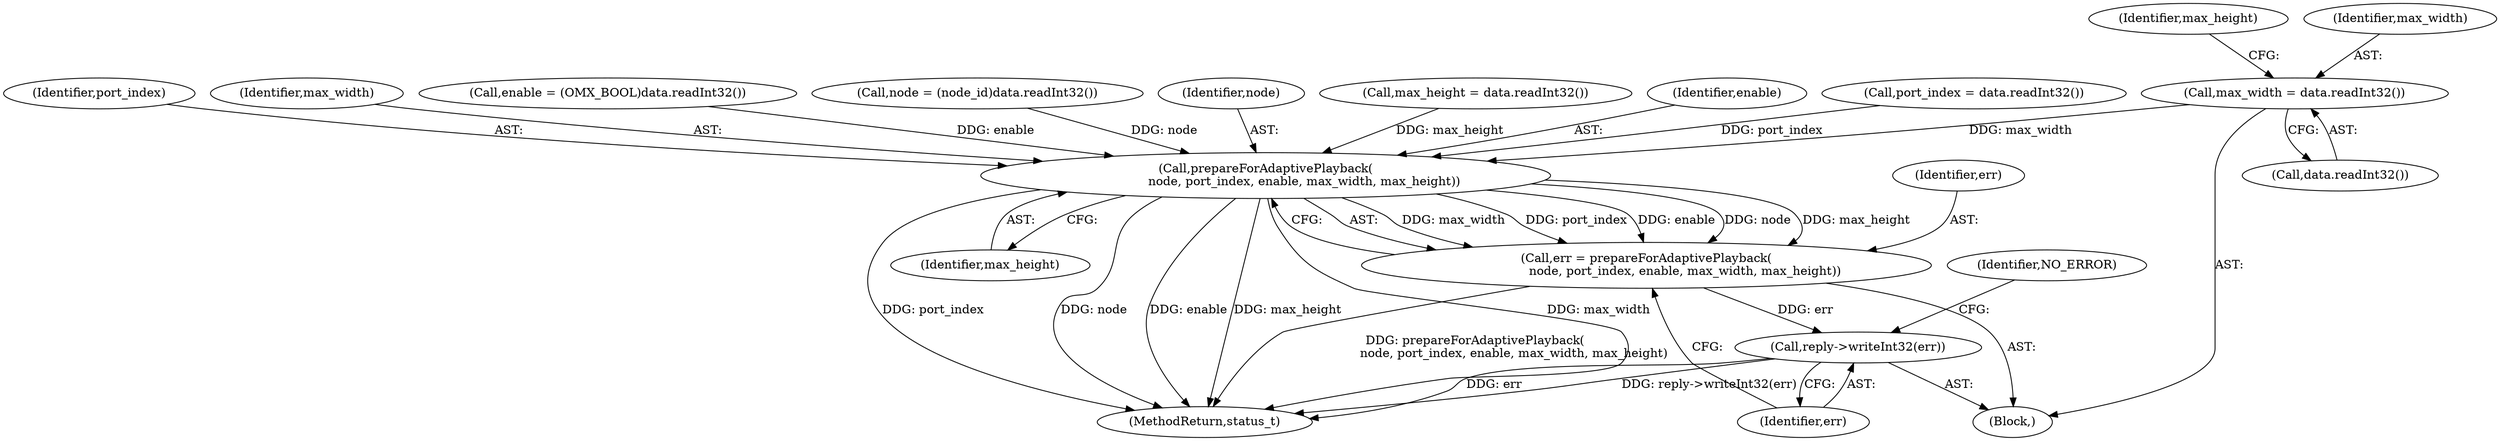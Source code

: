 digraph "0_Android_25be9ac20db51044e1b09ca67906355e4f328d48_0@API" {
"1000733" [label="(Call,max_width = data.readInt32())"];
"1000743" [label="(Call,prepareForAdaptivePlayback(\n                    node, port_index, enable, max_width, max_height))"];
"1000741" [label="(Call,err = prepareForAdaptivePlayback(\n                    node, port_index, enable, max_width, max_height))"];
"1000749" [label="(Call,reply->writeInt32(err))"];
"1000750" [label="(Identifier,err)"];
"1000747" [label="(Identifier,max_width)"];
"1000727" [label="(Call,enable = (OMX_BOOL)data.readInt32())"];
"1000717" [label="(Call,node = (node_id)data.readInt32())"];
"1000744" [label="(Identifier,node)"];
"1000737" [label="(Call,max_height = data.readInt32())"];
"1000752" [label="(Identifier,NO_ERROR)"];
"1000746" [label="(Identifier,enable)"];
"1000738" [label="(Identifier,max_height)"];
"1000749" [label="(Call,reply->writeInt32(err))"];
"1000748" [label="(Identifier,max_height)"];
"1000741" [label="(Call,err = prepareForAdaptivePlayback(\n                    node, port_index, enable, max_width, max_height))"];
"1000711" [label="(Block,)"];
"1000734" [label="(Identifier,max_width)"];
"1000735" [label="(Call,data.readInt32())"];
"1000723" [label="(Call,port_index = data.readInt32())"];
"1000742" [label="(Identifier,err)"];
"1001056" [label="(MethodReturn,status_t)"];
"1000745" [label="(Identifier,port_index)"];
"1000743" [label="(Call,prepareForAdaptivePlayback(\n                    node, port_index, enable, max_width, max_height))"];
"1000733" [label="(Call,max_width = data.readInt32())"];
"1000733" -> "1000711"  [label="AST: "];
"1000733" -> "1000735"  [label="CFG: "];
"1000734" -> "1000733"  [label="AST: "];
"1000735" -> "1000733"  [label="AST: "];
"1000738" -> "1000733"  [label="CFG: "];
"1000733" -> "1000743"  [label="DDG: max_width"];
"1000743" -> "1000741"  [label="AST: "];
"1000743" -> "1000748"  [label="CFG: "];
"1000744" -> "1000743"  [label="AST: "];
"1000745" -> "1000743"  [label="AST: "];
"1000746" -> "1000743"  [label="AST: "];
"1000747" -> "1000743"  [label="AST: "];
"1000748" -> "1000743"  [label="AST: "];
"1000741" -> "1000743"  [label="CFG: "];
"1000743" -> "1001056"  [label="DDG: max_height"];
"1000743" -> "1001056"  [label="DDG: node"];
"1000743" -> "1001056"  [label="DDG: max_width"];
"1000743" -> "1001056"  [label="DDG: port_index"];
"1000743" -> "1001056"  [label="DDG: enable"];
"1000743" -> "1000741"  [label="DDG: max_width"];
"1000743" -> "1000741"  [label="DDG: port_index"];
"1000743" -> "1000741"  [label="DDG: enable"];
"1000743" -> "1000741"  [label="DDG: node"];
"1000743" -> "1000741"  [label="DDG: max_height"];
"1000717" -> "1000743"  [label="DDG: node"];
"1000723" -> "1000743"  [label="DDG: port_index"];
"1000727" -> "1000743"  [label="DDG: enable"];
"1000737" -> "1000743"  [label="DDG: max_height"];
"1000741" -> "1000711"  [label="AST: "];
"1000742" -> "1000741"  [label="AST: "];
"1000750" -> "1000741"  [label="CFG: "];
"1000741" -> "1001056"  [label="DDG: prepareForAdaptivePlayback(\n                    node, port_index, enable, max_width, max_height)"];
"1000741" -> "1000749"  [label="DDG: err"];
"1000749" -> "1000711"  [label="AST: "];
"1000749" -> "1000750"  [label="CFG: "];
"1000750" -> "1000749"  [label="AST: "];
"1000752" -> "1000749"  [label="CFG: "];
"1000749" -> "1001056"  [label="DDG: err"];
"1000749" -> "1001056"  [label="DDG: reply->writeInt32(err)"];
}
